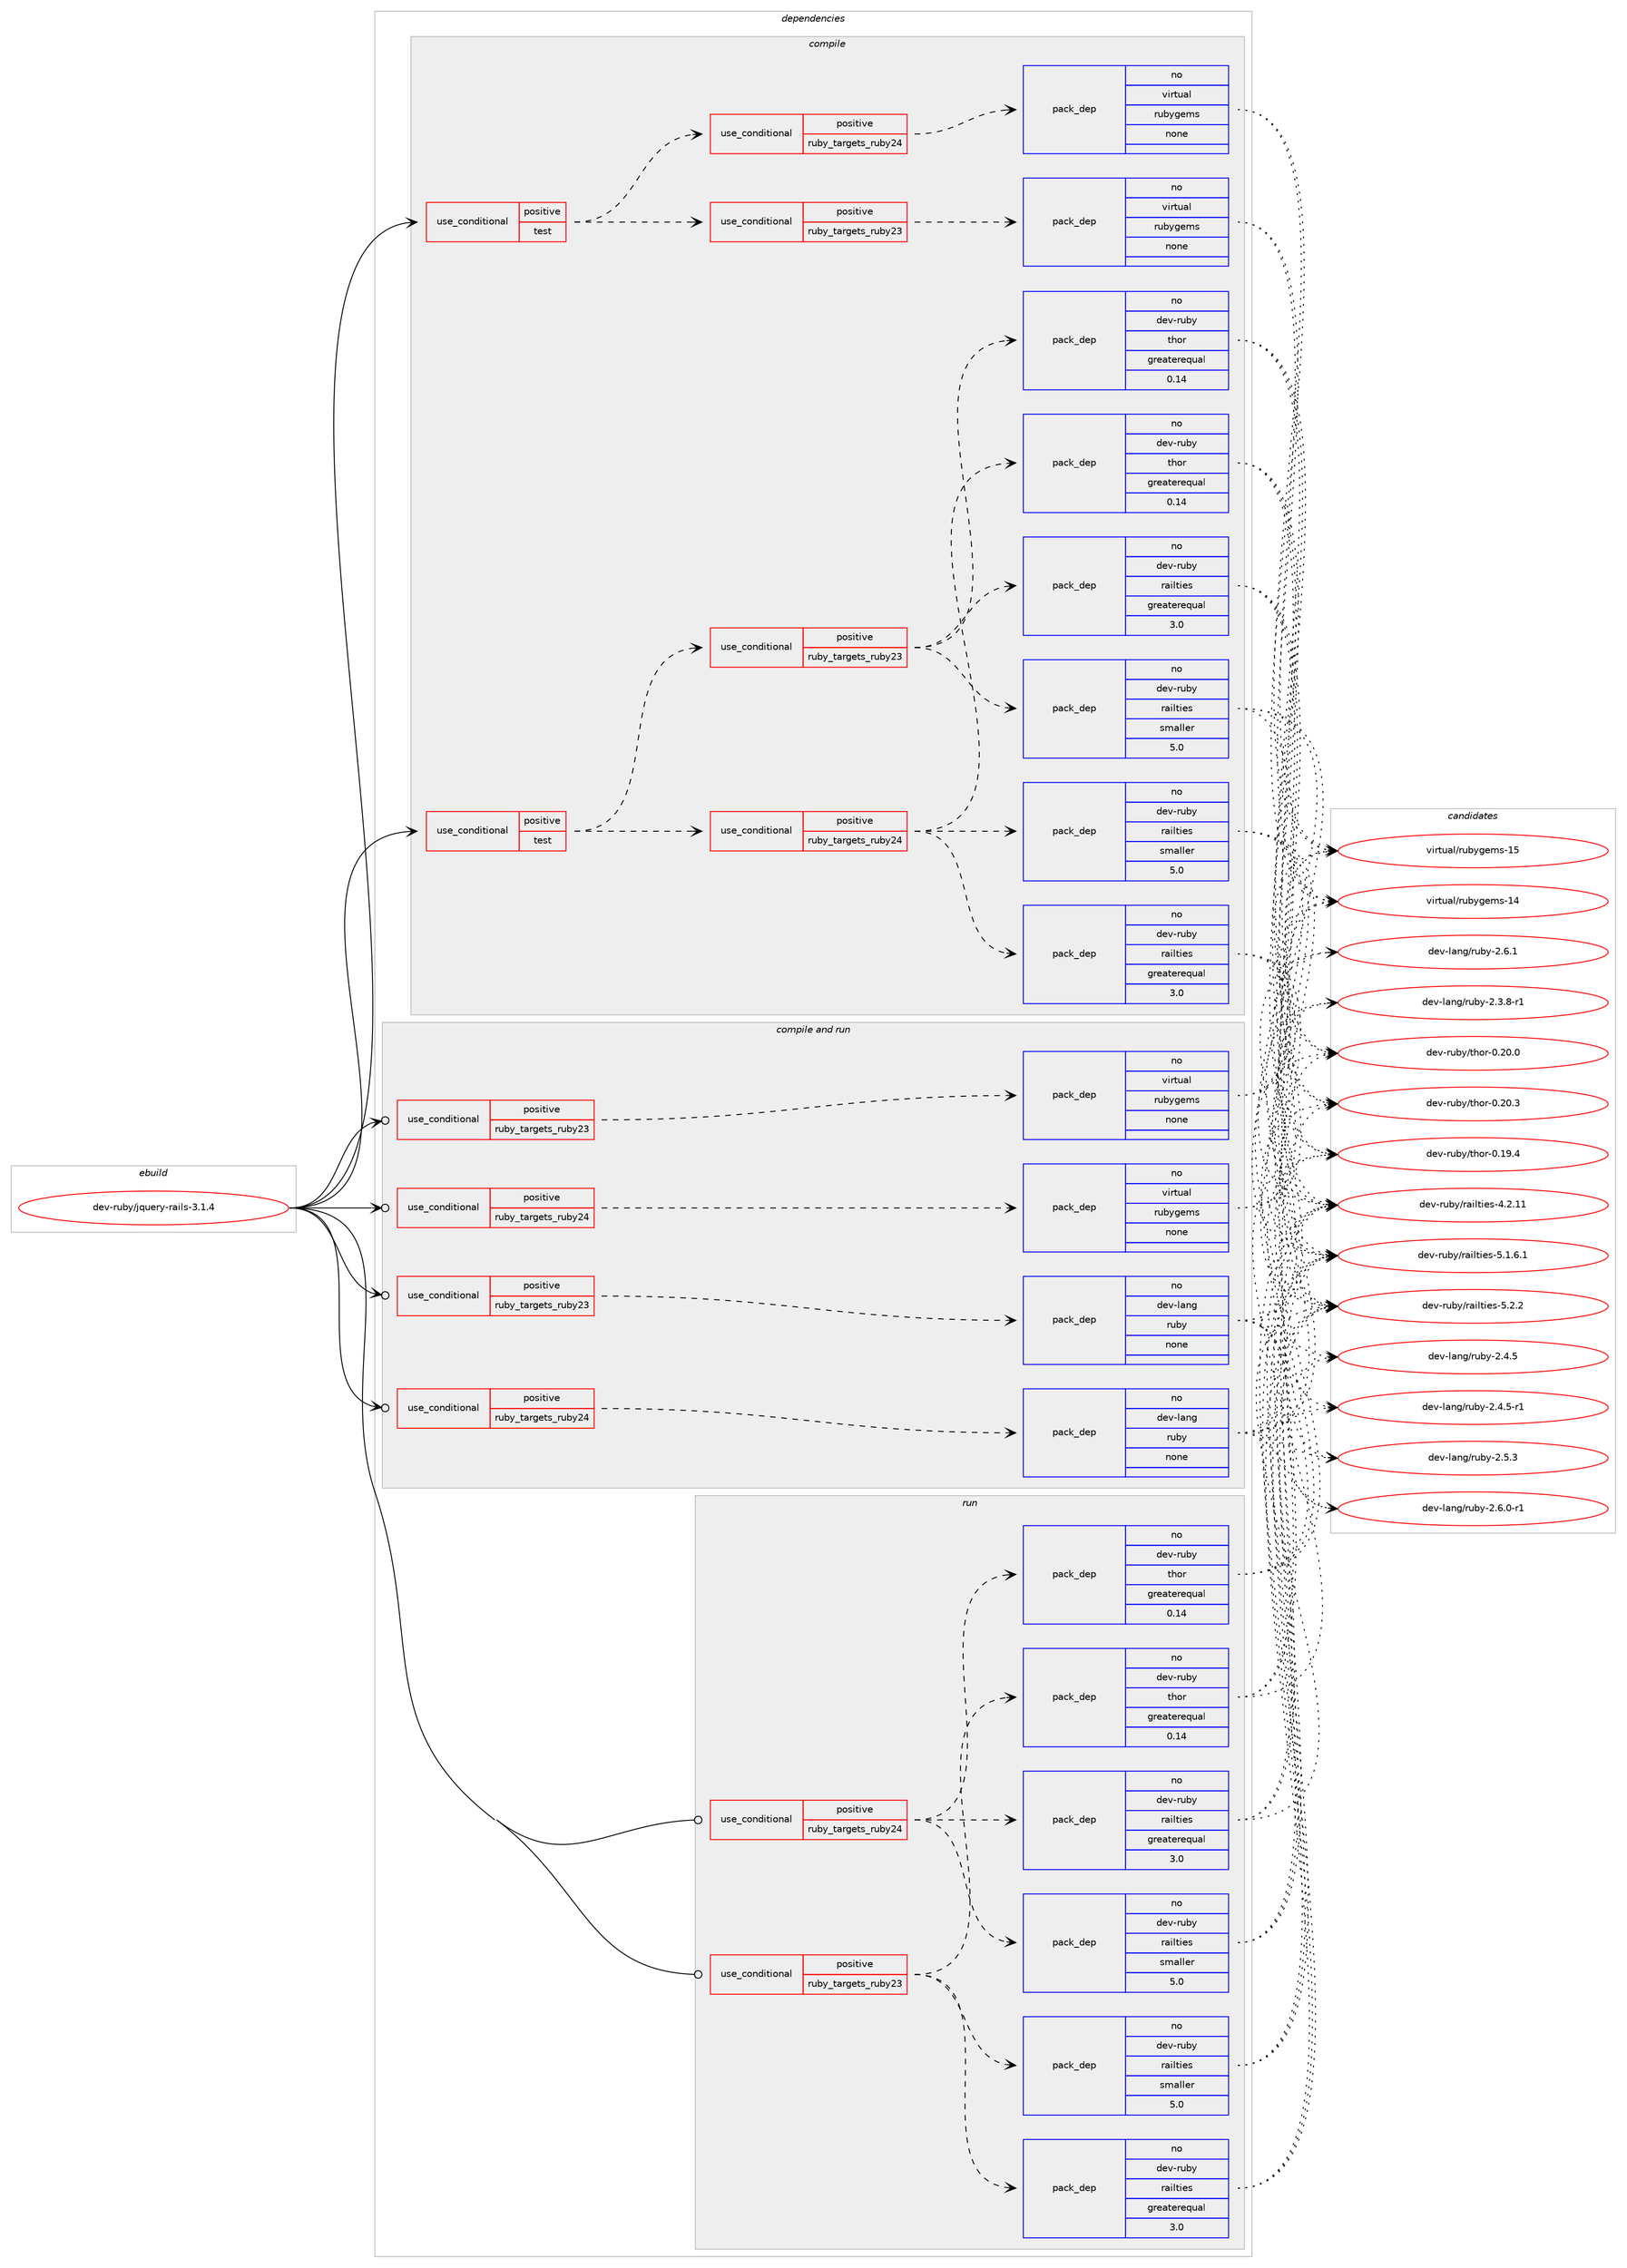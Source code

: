 digraph prolog {

# *************
# Graph options
# *************

newrank=true;
concentrate=true;
compound=true;
graph [rankdir=LR,fontname=Helvetica,fontsize=10,ranksep=1.5];#, ranksep=2.5, nodesep=0.2];
edge  [arrowhead=vee];
node  [fontname=Helvetica,fontsize=10];

# **********
# The ebuild
# **********

subgraph cluster_leftcol {
color=gray;
rank=same;
label=<<i>ebuild</i>>;
id [label="dev-ruby/jquery-rails-3.1.4", color=red, width=4, href="../dev-ruby/jquery-rails-3.1.4.svg"];
}

# ****************
# The dependencies
# ****************

subgraph cluster_midcol {
color=gray;
label=<<i>dependencies</i>>;
subgraph cluster_compile {
fillcolor="#eeeeee";
style=filled;
label=<<i>compile</i>>;
subgraph cond403307 {
dependency1500099 [label=<<TABLE BORDER="0" CELLBORDER="1" CELLSPACING="0" CELLPADDING="4"><TR><TD ROWSPAN="3" CELLPADDING="10">use_conditional</TD></TR><TR><TD>positive</TD></TR><TR><TD>test</TD></TR></TABLE>>, shape=none, color=red];
subgraph cond403308 {
dependency1500100 [label=<<TABLE BORDER="0" CELLBORDER="1" CELLSPACING="0" CELLPADDING="4"><TR><TD ROWSPAN="3" CELLPADDING="10">use_conditional</TD></TR><TR><TD>positive</TD></TR><TR><TD>ruby_targets_ruby23</TD></TR></TABLE>>, shape=none, color=red];
subgraph pack1073341 {
dependency1500101 [label=<<TABLE BORDER="0" CELLBORDER="1" CELLSPACING="0" CELLPADDING="4" WIDTH="220"><TR><TD ROWSPAN="6" CELLPADDING="30">pack_dep</TD></TR><TR><TD WIDTH="110">no</TD></TR><TR><TD>dev-ruby</TD></TR><TR><TD>railties</TD></TR><TR><TD>greaterequal</TD></TR><TR><TD>3.0</TD></TR></TABLE>>, shape=none, color=blue];
}
dependency1500100:e -> dependency1500101:w [weight=20,style="dashed",arrowhead="vee"];
subgraph pack1073342 {
dependency1500102 [label=<<TABLE BORDER="0" CELLBORDER="1" CELLSPACING="0" CELLPADDING="4" WIDTH="220"><TR><TD ROWSPAN="6" CELLPADDING="30">pack_dep</TD></TR><TR><TD WIDTH="110">no</TD></TR><TR><TD>dev-ruby</TD></TR><TR><TD>railties</TD></TR><TR><TD>smaller</TD></TR><TR><TD>5.0</TD></TR></TABLE>>, shape=none, color=blue];
}
dependency1500100:e -> dependency1500102:w [weight=20,style="dashed",arrowhead="vee"];
subgraph pack1073343 {
dependency1500103 [label=<<TABLE BORDER="0" CELLBORDER="1" CELLSPACING="0" CELLPADDING="4" WIDTH="220"><TR><TD ROWSPAN="6" CELLPADDING="30">pack_dep</TD></TR><TR><TD WIDTH="110">no</TD></TR><TR><TD>dev-ruby</TD></TR><TR><TD>thor</TD></TR><TR><TD>greaterequal</TD></TR><TR><TD>0.14</TD></TR></TABLE>>, shape=none, color=blue];
}
dependency1500100:e -> dependency1500103:w [weight=20,style="dashed",arrowhead="vee"];
}
dependency1500099:e -> dependency1500100:w [weight=20,style="dashed",arrowhead="vee"];
subgraph cond403309 {
dependency1500104 [label=<<TABLE BORDER="0" CELLBORDER="1" CELLSPACING="0" CELLPADDING="4"><TR><TD ROWSPAN="3" CELLPADDING="10">use_conditional</TD></TR><TR><TD>positive</TD></TR><TR><TD>ruby_targets_ruby24</TD></TR></TABLE>>, shape=none, color=red];
subgraph pack1073344 {
dependency1500105 [label=<<TABLE BORDER="0" CELLBORDER="1" CELLSPACING="0" CELLPADDING="4" WIDTH="220"><TR><TD ROWSPAN="6" CELLPADDING="30">pack_dep</TD></TR><TR><TD WIDTH="110">no</TD></TR><TR><TD>dev-ruby</TD></TR><TR><TD>railties</TD></TR><TR><TD>greaterequal</TD></TR><TR><TD>3.0</TD></TR></TABLE>>, shape=none, color=blue];
}
dependency1500104:e -> dependency1500105:w [weight=20,style="dashed",arrowhead="vee"];
subgraph pack1073345 {
dependency1500106 [label=<<TABLE BORDER="0" CELLBORDER="1" CELLSPACING="0" CELLPADDING="4" WIDTH="220"><TR><TD ROWSPAN="6" CELLPADDING="30">pack_dep</TD></TR><TR><TD WIDTH="110">no</TD></TR><TR><TD>dev-ruby</TD></TR><TR><TD>railties</TD></TR><TR><TD>smaller</TD></TR><TR><TD>5.0</TD></TR></TABLE>>, shape=none, color=blue];
}
dependency1500104:e -> dependency1500106:w [weight=20,style="dashed",arrowhead="vee"];
subgraph pack1073346 {
dependency1500107 [label=<<TABLE BORDER="0" CELLBORDER="1" CELLSPACING="0" CELLPADDING="4" WIDTH="220"><TR><TD ROWSPAN="6" CELLPADDING="30">pack_dep</TD></TR><TR><TD WIDTH="110">no</TD></TR><TR><TD>dev-ruby</TD></TR><TR><TD>thor</TD></TR><TR><TD>greaterequal</TD></TR><TR><TD>0.14</TD></TR></TABLE>>, shape=none, color=blue];
}
dependency1500104:e -> dependency1500107:w [weight=20,style="dashed",arrowhead="vee"];
}
dependency1500099:e -> dependency1500104:w [weight=20,style="dashed",arrowhead="vee"];
}
id:e -> dependency1500099:w [weight=20,style="solid",arrowhead="vee"];
subgraph cond403310 {
dependency1500108 [label=<<TABLE BORDER="0" CELLBORDER="1" CELLSPACING="0" CELLPADDING="4"><TR><TD ROWSPAN="3" CELLPADDING="10">use_conditional</TD></TR><TR><TD>positive</TD></TR><TR><TD>test</TD></TR></TABLE>>, shape=none, color=red];
subgraph cond403311 {
dependency1500109 [label=<<TABLE BORDER="0" CELLBORDER="1" CELLSPACING="0" CELLPADDING="4"><TR><TD ROWSPAN="3" CELLPADDING="10">use_conditional</TD></TR><TR><TD>positive</TD></TR><TR><TD>ruby_targets_ruby23</TD></TR></TABLE>>, shape=none, color=red];
subgraph pack1073347 {
dependency1500110 [label=<<TABLE BORDER="0" CELLBORDER="1" CELLSPACING="0" CELLPADDING="4" WIDTH="220"><TR><TD ROWSPAN="6" CELLPADDING="30">pack_dep</TD></TR><TR><TD WIDTH="110">no</TD></TR><TR><TD>virtual</TD></TR><TR><TD>rubygems</TD></TR><TR><TD>none</TD></TR><TR><TD></TD></TR></TABLE>>, shape=none, color=blue];
}
dependency1500109:e -> dependency1500110:w [weight=20,style="dashed",arrowhead="vee"];
}
dependency1500108:e -> dependency1500109:w [weight=20,style="dashed",arrowhead="vee"];
subgraph cond403312 {
dependency1500111 [label=<<TABLE BORDER="0" CELLBORDER="1" CELLSPACING="0" CELLPADDING="4"><TR><TD ROWSPAN="3" CELLPADDING="10">use_conditional</TD></TR><TR><TD>positive</TD></TR><TR><TD>ruby_targets_ruby24</TD></TR></TABLE>>, shape=none, color=red];
subgraph pack1073348 {
dependency1500112 [label=<<TABLE BORDER="0" CELLBORDER="1" CELLSPACING="0" CELLPADDING="4" WIDTH="220"><TR><TD ROWSPAN="6" CELLPADDING="30">pack_dep</TD></TR><TR><TD WIDTH="110">no</TD></TR><TR><TD>virtual</TD></TR><TR><TD>rubygems</TD></TR><TR><TD>none</TD></TR><TR><TD></TD></TR></TABLE>>, shape=none, color=blue];
}
dependency1500111:e -> dependency1500112:w [weight=20,style="dashed",arrowhead="vee"];
}
dependency1500108:e -> dependency1500111:w [weight=20,style="dashed",arrowhead="vee"];
}
id:e -> dependency1500108:w [weight=20,style="solid",arrowhead="vee"];
}
subgraph cluster_compileandrun {
fillcolor="#eeeeee";
style=filled;
label=<<i>compile and run</i>>;
subgraph cond403313 {
dependency1500113 [label=<<TABLE BORDER="0" CELLBORDER="1" CELLSPACING="0" CELLPADDING="4"><TR><TD ROWSPAN="3" CELLPADDING="10">use_conditional</TD></TR><TR><TD>positive</TD></TR><TR><TD>ruby_targets_ruby23</TD></TR></TABLE>>, shape=none, color=red];
subgraph pack1073349 {
dependency1500114 [label=<<TABLE BORDER="0" CELLBORDER="1" CELLSPACING="0" CELLPADDING="4" WIDTH="220"><TR><TD ROWSPAN="6" CELLPADDING="30">pack_dep</TD></TR><TR><TD WIDTH="110">no</TD></TR><TR><TD>dev-lang</TD></TR><TR><TD>ruby</TD></TR><TR><TD>none</TD></TR><TR><TD></TD></TR></TABLE>>, shape=none, color=blue];
}
dependency1500113:e -> dependency1500114:w [weight=20,style="dashed",arrowhead="vee"];
}
id:e -> dependency1500113:w [weight=20,style="solid",arrowhead="odotvee"];
subgraph cond403314 {
dependency1500115 [label=<<TABLE BORDER="0" CELLBORDER="1" CELLSPACING="0" CELLPADDING="4"><TR><TD ROWSPAN="3" CELLPADDING="10">use_conditional</TD></TR><TR><TD>positive</TD></TR><TR><TD>ruby_targets_ruby23</TD></TR></TABLE>>, shape=none, color=red];
subgraph pack1073350 {
dependency1500116 [label=<<TABLE BORDER="0" CELLBORDER="1" CELLSPACING="0" CELLPADDING="4" WIDTH="220"><TR><TD ROWSPAN="6" CELLPADDING="30">pack_dep</TD></TR><TR><TD WIDTH="110">no</TD></TR><TR><TD>virtual</TD></TR><TR><TD>rubygems</TD></TR><TR><TD>none</TD></TR><TR><TD></TD></TR></TABLE>>, shape=none, color=blue];
}
dependency1500115:e -> dependency1500116:w [weight=20,style="dashed",arrowhead="vee"];
}
id:e -> dependency1500115:w [weight=20,style="solid",arrowhead="odotvee"];
subgraph cond403315 {
dependency1500117 [label=<<TABLE BORDER="0" CELLBORDER="1" CELLSPACING="0" CELLPADDING="4"><TR><TD ROWSPAN="3" CELLPADDING="10">use_conditional</TD></TR><TR><TD>positive</TD></TR><TR><TD>ruby_targets_ruby24</TD></TR></TABLE>>, shape=none, color=red];
subgraph pack1073351 {
dependency1500118 [label=<<TABLE BORDER="0" CELLBORDER="1" CELLSPACING="0" CELLPADDING="4" WIDTH="220"><TR><TD ROWSPAN="6" CELLPADDING="30">pack_dep</TD></TR><TR><TD WIDTH="110">no</TD></TR><TR><TD>dev-lang</TD></TR><TR><TD>ruby</TD></TR><TR><TD>none</TD></TR><TR><TD></TD></TR></TABLE>>, shape=none, color=blue];
}
dependency1500117:e -> dependency1500118:w [weight=20,style="dashed",arrowhead="vee"];
}
id:e -> dependency1500117:w [weight=20,style="solid",arrowhead="odotvee"];
subgraph cond403316 {
dependency1500119 [label=<<TABLE BORDER="0" CELLBORDER="1" CELLSPACING="0" CELLPADDING="4"><TR><TD ROWSPAN="3" CELLPADDING="10">use_conditional</TD></TR><TR><TD>positive</TD></TR><TR><TD>ruby_targets_ruby24</TD></TR></TABLE>>, shape=none, color=red];
subgraph pack1073352 {
dependency1500120 [label=<<TABLE BORDER="0" CELLBORDER="1" CELLSPACING="0" CELLPADDING="4" WIDTH="220"><TR><TD ROWSPAN="6" CELLPADDING="30">pack_dep</TD></TR><TR><TD WIDTH="110">no</TD></TR><TR><TD>virtual</TD></TR><TR><TD>rubygems</TD></TR><TR><TD>none</TD></TR><TR><TD></TD></TR></TABLE>>, shape=none, color=blue];
}
dependency1500119:e -> dependency1500120:w [weight=20,style="dashed",arrowhead="vee"];
}
id:e -> dependency1500119:w [weight=20,style="solid",arrowhead="odotvee"];
}
subgraph cluster_run {
fillcolor="#eeeeee";
style=filled;
label=<<i>run</i>>;
subgraph cond403317 {
dependency1500121 [label=<<TABLE BORDER="0" CELLBORDER="1" CELLSPACING="0" CELLPADDING="4"><TR><TD ROWSPAN="3" CELLPADDING="10">use_conditional</TD></TR><TR><TD>positive</TD></TR><TR><TD>ruby_targets_ruby23</TD></TR></TABLE>>, shape=none, color=red];
subgraph pack1073353 {
dependency1500122 [label=<<TABLE BORDER="0" CELLBORDER="1" CELLSPACING="0" CELLPADDING="4" WIDTH="220"><TR><TD ROWSPAN="6" CELLPADDING="30">pack_dep</TD></TR><TR><TD WIDTH="110">no</TD></TR><TR><TD>dev-ruby</TD></TR><TR><TD>railties</TD></TR><TR><TD>greaterequal</TD></TR><TR><TD>3.0</TD></TR></TABLE>>, shape=none, color=blue];
}
dependency1500121:e -> dependency1500122:w [weight=20,style="dashed",arrowhead="vee"];
subgraph pack1073354 {
dependency1500123 [label=<<TABLE BORDER="0" CELLBORDER="1" CELLSPACING="0" CELLPADDING="4" WIDTH="220"><TR><TD ROWSPAN="6" CELLPADDING="30">pack_dep</TD></TR><TR><TD WIDTH="110">no</TD></TR><TR><TD>dev-ruby</TD></TR><TR><TD>railties</TD></TR><TR><TD>smaller</TD></TR><TR><TD>5.0</TD></TR></TABLE>>, shape=none, color=blue];
}
dependency1500121:e -> dependency1500123:w [weight=20,style="dashed",arrowhead="vee"];
subgraph pack1073355 {
dependency1500124 [label=<<TABLE BORDER="0" CELLBORDER="1" CELLSPACING="0" CELLPADDING="4" WIDTH="220"><TR><TD ROWSPAN="6" CELLPADDING="30">pack_dep</TD></TR><TR><TD WIDTH="110">no</TD></TR><TR><TD>dev-ruby</TD></TR><TR><TD>thor</TD></TR><TR><TD>greaterequal</TD></TR><TR><TD>0.14</TD></TR></TABLE>>, shape=none, color=blue];
}
dependency1500121:e -> dependency1500124:w [weight=20,style="dashed",arrowhead="vee"];
}
id:e -> dependency1500121:w [weight=20,style="solid",arrowhead="odot"];
subgraph cond403318 {
dependency1500125 [label=<<TABLE BORDER="0" CELLBORDER="1" CELLSPACING="0" CELLPADDING="4"><TR><TD ROWSPAN="3" CELLPADDING="10">use_conditional</TD></TR><TR><TD>positive</TD></TR><TR><TD>ruby_targets_ruby24</TD></TR></TABLE>>, shape=none, color=red];
subgraph pack1073356 {
dependency1500126 [label=<<TABLE BORDER="0" CELLBORDER="1" CELLSPACING="0" CELLPADDING="4" WIDTH="220"><TR><TD ROWSPAN="6" CELLPADDING="30">pack_dep</TD></TR><TR><TD WIDTH="110">no</TD></TR><TR><TD>dev-ruby</TD></TR><TR><TD>railties</TD></TR><TR><TD>greaterequal</TD></TR><TR><TD>3.0</TD></TR></TABLE>>, shape=none, color=blue];
}
dependency1500125:e -> dependency1500126:w [weight=20,style="dashed",arrowhead="vee"];
subgraph pack1073357 {
dependency1500127 [label=<<TABLE BORDER="0" CELLBORDER="1" CELLSPACING="0" CELLPADDING="4" WIDTH="220"><TR><TD ROWSPAN="6" CELLPADDING="30">pack_dep</TD></TR><TR><TD WIDTH="110">no</TD></TR><TR><TD>dev-ruby</TD></TR><TR><TD>railties</TD></TR><TR><TD>smaller</TD></TR><TR><TD>5.0</TD></TR></TABLE>>, shape=none, color=blue];
}
dependency1500125:e -> dependency1500127:w [weight=20,style="dashed",arrowhead="vee"];
subgraph pack1073358 {
dependency1500128 [label=<<TABLE BORDER="0" CELLBORDER="1" CELLSPACING="0" CELLPADDING="4" WIDTH="220"><TR><TD ROWSPAN="6" CELLPADDING="30">pack_dep</TD></TR><TR><TD WIDTH="110">no</TD></TR><TR><TD>dev-ruby</TD></TR><TR><TD>thor</TD></TR><TR><TD>greaterequal</TD></TR><TR><TD>0.14</TD></TR></TABLE>>, shape=none, color=blue];
}
dependency1500125:e -> dependency1500128:w [weight=20,style="dashed",arrowhead="vee"];
}
id:e -> dependency1500125:w [weight=20,style="solid",arrowhead="odot"];
}
}

# **************
# The candidates
# **************

subgraph cluster_choices {
rank=same;
color=gray;
label=<<i>candidates</i>>;

subgraph choice1073341 {
color=black;
nodesep=1;
choice1001011184511411798121471149710510811610510111545524650464949 [label="dev-ruby/railties-4.2.11", color=red, width=4,href="../dev-ruby/railties-4.2.11.svg"];
choice100101118451141179812147114971051081161051011154553464946544649 [label="dev-ruby/railties-5.1.6.1", color=red, width=4,href="../dev-ruby/railties-5.1.6.1.svg"];
choice10010111845114117981214711497105108116105101115455346504650 [label="dev-ruby/railties-5.2.2", color=red, width=4,href="../dev-ruby/railties-5.2.2.svg"];
dependency1500101:e -> choice1001011184511411798121471149710510811610510111545524650464949:w [style=dotted,weight="100"];
dependency1500101:e -> choice100101118451141179812147114971051081161051011154553464946544649:w [style=dotted,weight="100"];
dependency1500101:e -> choice10010111845114117981214711497105108116105101115455346504650:w [style=dotted,weight="100"];
}
subgraph choice1073342 {
color=black;
nodesep=1;
choice1001011184511411798121471149710510811610510111545524650464949 [label="dev-ruby/railties-4.2.11", color=red, width=4,href="../dev-ruby/railties-4.2.11.svg"];
choice100101118451141179812147114971051081161051011154553464946544649 [label="dev-ruby/railties-5.1.6.1", color=red, width=4,href="../dev-ruby/railties-5.1.6.1.svg"];
choice10010111845114117981214711497105108116105101115455346504650 [label="dev-ruby/railties-5.2.2", color=red, width=4,href="../dev-ruby/railties-5.2.2.svg"];
dependency1500102:e -> choice1001011184511411798121471149710510811610510111545524650464949:w [style=dotted,weight="100"];
dependency1500102:e -> choice100101118451141179812147114971051081161051011154553464946544649:w [style=dotted,weight="100"];
dependency1500102:e -> choice10010111845114117981214711497105108116105101115455346504650:w [style=dotted,weight="100"];
}
subgraph choice1073343 {
color=black;
nodesep=1;
choice10010111845114117981214711610411111445484649574652 [label="dev-ruby/thor-0.19.4", color=red, width=4,href="../dev-ruby/thor-0.19.4.svg"];
choice10010111845114117981214711610411111445484650484648 [label="dev-ruby/thor-0.20.0", color=red, width=4,href="../dev-ruby/thor-0.20.0.svg"];
choice10010111845114117981214711610411111445484650484651 [label="dev-ruby/thor-0.20.3", color=red, width=4,href="../dev-ruby/thor-0.20.3.svg"];
dependency1500103:e -> choice10010111845114117981214711610411111445484649574652:w [style=dotted,weight="100"];
dependency1500103:e -> choice10010111845114117981214711610411111445484650484648:w [style=dotted,weight="100"];
dependency1500103:e -> choice10010111845114117981214711610411111445484650484651:w [style=dotted,weight="100"];
}
subgraph choice1073344 {
color=black;
nodesep=1;
choice1001011184511411798121471149710510811610510111545524650464949 [label="dev-ruby/railties-4.2.11", color=red, width=4,href="../dev-ruby/railties-4.2.11.svg"];
choice100101118451141179812147114971051081161051011154553464946544649 [label="dev-ruby/railties-5.1.6.1", color=red, width=4,href="../dev-ruby/railties-5.1.6.1.svg"];
choice10010111845114117981214711497105108116105101115455346504650 [label="dev-ruby/railties-5.2.2", color=red, width=4,href="../dev-ruby/railties-5.2.2.svg"];
dependency1500105:e -> choice1001011184511411798121471149710510811610510111545524650464949:w [style=dotted,weight="100"];
dependency1500105:e -> choice100101118451141179812147114971051081161051011154553464946544649:w [style=dotted,weight="100"];
dependency1500105:e -> choice10010111845114117981214711497105108116105101115455346504650:w [style=dotted,weight="100"];
}
subgraph choice1073345 {
color=black;
nodesep=1;
choice1001011184511411798121471149710510811610510111545524650464949 [label="dev-ruby/railties-4.2.11", color=red, width=4,href="../dev-ruby/railties-4.2.11.svg"];
choice100101118451141179812147114971051081161051011154553464946544649 [label="dev-ruby/railties-5.1.6.1", color=red, width=4,href="../dev-ruby/railties-5.1.6.1.svg"];
choice10010111845114117981214711497105108116105101115455346504650 [label="dev-ruby/railties-5.2.2", color=red, width=4,href="../dev-ruby/railties-5.2.2.svg"];
dependency1500106:e -> choice1001011184511411798121471149710510811610510111545524650464949:w [style=dotted,weight="100"];
dependency1500106:e -> choice100101118451141179812147114971051081161051011154553464946544649:w [style=dotted,weight="100"];
dependency1500106:e -> choice10010111845114117981214711497105108116105101115455346504650:w [style=dotted,weight="100"];
}
subgraph choice1073346 {
color=black;
nodesep=1;
choice10010111845114117981214711610411111445484649574652 [label="dev-ruby/thor-0.19.4", color=red, width=4,href="../dev-ruby/thor-0.19.4.svg"];
choice10010111845114117981214711610411111445484650484648 [label="dev-ruby/thor-0.20.0", color=red, width=4,href="../dev-ruby/thor-0.20.0.svg"];
choice10010111845114117981214711610411111445484650484651 [label="dev-ruby/thor-0.20.3", color=red, width=4,href="../dev-ruby/thor-0.20.3.svg"];
dependency1500107:e -> choice10010111845114117981214711610411111445484649574652:w [style=dotted,weight="100"];
dependency1500107:e -> choice10010111845114117981214711610411111445484650484648:w [style=dotted,weight="100"];
dependency1500107:e -> choice10010111845114117981214711610411111445484650484651:w [style=dotted,weight="100"];
}
subgraph choice1073347 {
color=black;
nodesep=1;
choice118105114116117971084711411798121103101109115454952 [label="virtual/rubygems-14", color=red, width=4,href="../virtual/rubygems-14.svg"];
choice118105114116117971084711411798121103101109115454953 [label="virtual/rubygems-15", color=red, width=4,href="../virtual/rubygems-15.svg"];
dependency1500110:e -> choice118105114116117971084711411798121103101109115454952:w [style=dotted,weight="100"];
dependency1500110:e -> choice118105114116117971084711411798121103101109115454953:w [style=dotted,weight="100"];
}
subgraph choice1073348 {
color=black;
nodesep=1;
choice118105114116117971084711411798121103101109115454952 [label="virtual/rubygems-14", color=red, width=4,href="../virtual/rubygems-14.svg"];
choice118105114116117971084711411798121103101109115454953 [label="virtual/rubygems-15", color=red, width=4,href="../virtual/rubygems-15.svg"];
dependency1500112:e -> choice118105114116117971084711411798121103101109115454952:w [style=dotted,weight="100"];
dependency1500112:e -> choice118105114116117971084711411798121103101109115454953:w [style=dotted,weight="100"];
}
subgraph choice1073349 {
color=black;
nodesep=1;
choice100101118451089711010347114117981214550465146564511449 [label="dev-lang/ruby-2.3.8-r1", color=red, width=4,href="../dev-lang/ruby-2.3.8-r1.svg"];
choice10010111845108971101034711411798121455046524653 [label="dev-lang/ruby-2.4.5", color=red, width=4,href="../dev-lang/ruby-2.4.5.svg"];
choice100101118451089711010347114117981214550465246534511449 [label="dev-lang/ruby-2.4.5-r1", color=red, width=4,href="../dev-lang/ruby-2.4.5-r1.svg"];
choice10010111845108971101034711411798121455046534651 [label="dev-lang/ruby-2.5.3", color=red, width=4,href="../dev-lang/ruby-2.5.3.svg"];
choice100101118451089711010347114117981214550465446484511449 [label="dev-lang/ruby-2.6.0-r1", color=red, width=4,href="../dev-lang/ruby-2.6.0-r1.svg"];
choice10010111845108971101034711411798121455046544649 [label="dev-lang/ruby-2.6.1", color=red, width=4,href="../dev-lang/ruby-2.6.1.svg"];
dependency1500114:e -> choice100101118451089711010347114117981214550465146564511449:w [style=dotted,weight="100"];
dependency1500114:e -> choice10010111845108971101034711411798121455046524653:w [style=dotted,weight="100"];
dependency1500114:e -> choice100101118451089711010347114117981214550465246534511449:w [style=dotted,weight="100"];
dependency1500114:e -> choice10010111845108971101034711411798121455046534651:w [style=dotted,weight="100"];
dependency1500114:e -> choice100101118451089711010347114117981214550465446484511449:w [style=dotted,weight="100"];
dependency1500114:e -> choice10010111845108971101034711411798121455046544649:w [style=dotted,weight="100"];
}
subgraph choice1073350 {
color=black;
nodesep=1;
choice118105114116117971084711411798121103101109115454952 [label="virtual/rubygems-14", color=red, width=4,href="../virtual/rubygems-14.svg"];
choice118105114116117971084711411798121103101109115454953 [label="virtual/rubygems-15", color=red, width=4,href="../virtual/rubygems-15.svg"];
dependency1500116:e -> choice118105114116117971084711411798121103101109115454952:w [style=dotted,weight="100"];
dependency1500116:e -> choice118105114116117971084711411798121103101109115454953:w [style=dotted,weight="100"];
}
subgraph choice1073351 {
color=black;
nodesep=1;
choice100101118451089711010347114117981214550465146564511449 [label="dev-lang/ruby-2.3.8-r1", color=red, width=4,href="../dev-lang/ruby-2.3.8-r1.svg"];
choice10010111845108971101034711411798121455046524653 [label="dev-lang/ruby-2.4.5", color=red, width=4,href="../dev-lang/ruby-2.4.5.svg"];
choice100101118451089711010347114117981214550465246534511449 [label="dev-lang/ruby-2.4.5-r1", color=red, width=4,href="../dev-lang/ruby-2.4.5-r1.svg"];
choice10010111845108971101034711411798121455046534651 [label="dev-lang/ruby-2.5.3", color=red, width=4,href="../dev-lang/ruby-2.5.3.svg"];
choice100101118451089711010347114117981214550465446484511449 [label="dev-lang/ruby-2.6.0-r1", color=red, width=4,href="../dev-lang/ruby-2.6.0-r1.svg"];
choice10010111845108971101034711411798121455046544649 [label="dev-lang/ruby-2.6.1", color=red, width=4,href="../dev-lang/ruby-2.6.1.svg"];
dependency1500118:e -> choice100101118451089711010347114117981214550465146564511449:w [style=dotted,weight="100"];
dependency1500118:e -> choice10010111845108971101034711411798121455046524653:w [style=dotted,weight="100"];
dependency1500118:e -> choice100101118451089711010347114117981214550465246534511449:w [style=dotted,weight="100"];
dependency1500118:e -> choice10010111845108971101034711411798121455046534651:w [style=dotted,weight="100"];
dependency1500118:e -> choice100101118451089711010347114117981214550465446484511449:w [style=dotted,weight="100"];
dependency1500118:e -> choice10010111845108971101034711411798121455046544649:w [style=dotted,weight="100"];
}
subgraph choice1073352 {
color=black;
nodesep=1;
choice118105114116117971084711411798121103101109115454952 [label="virtual/rubygems-14", color=red, width=4,href="../virtual/rubygems-14.svg"];
choice118105114116117971084711411798121103101109115454953 [label="virtual/rubygems-15", color=red, width=4,href="../virtual/rubygems-15.svg"];
dependency1500120:e -> choice118105114116117971084711411798121103101109115454952:w [style=dotted,weight="100"];
dependency1500120:e -> choice118105114116117971084711411798121103101109115454953:w [style=dotted,weight="100"];
}
subgraph choice1073353 {
color=black;
nodesep=1;
choice1001011184511411798121471149710510811610510111545524650464949 [label="dev-ruby/railties-4.2.11", color=red, width=4,href="../dev-ruby/railties-4.2.11.svg"];
choice100101118451141179812147114971051081161051011154553464946544649 [label="dev-ruby/railties-5.1.6.1", color=red, width=4,href="../dev-ruby/railties-5.1.6.1.svg"];
choice10010111845114117981214711497105108116105101115455346504650 [label="dev-ruby/railties-5.2.2", color=red, width=4,href="../dev-ruby/railties-5.2.2.svg"];
dependency1500122:e -> choice1001011184511411798121471149710510811610510111545524650464949:w [style=dotted,weight="100"];
dependency1500122:e -> choice100101118451141179812147114971051081161051011154553464946544649:w [style=dotted,weight="100"];
dependency1500122:e -> choice10010111845114117981214711497105108116105101115455346504650:w [style=dotted,weight="100"];
}
subgraph choice1073354 {
color=black;
nodesep=1;
choice1001011184511411798121471149710510811610510111545524650464949 [label="dev-ruby/railties-4.2.11", color=red, width=4,href="../dev-ruby/railties-4.2.11.svg"];
choice100101118451141179812147114971051081161051011154553464946544649 [label="dev-ruby/railties-5.1.6.1", color=red, width=4,href="../dev-ruby/railties-5.1.6.1.svg"];
choice10010111845114117981214711497105108116105101115455346504650 [label="dev-ruby/railties-5.2.2", color=red, width=4,href="../dev-ruby/railties-5.2.2.svg"];
dependency1500123:e -> choice1001011184511411798121471149710510811610510111545524650464949:w [style=dotted,weight="100"];
dependency1500123:e -> choice100101118451141179812147114971051081161051011154553464946544649:w [style=dotted,weight="100"];
dependency1500123:e -> choice10010111845114117981214711497105108116105101115455346504650:w [style=dotted,weight="100"];
}
subgraph choice1073355 {
color=black;
nodesep=1;
choice10010111845114117981214711610411111445484649574652 [label="dev-ruby/thor-0.19.4", color=red, width=4,href="../dev-ruby/thor-0.19.4.svg"];
choice10010111845114117981214711610411111445484650484648 [label="dev-ruby/thor-0.20.0", color=red, width=4,href="../dev-ruby/thor-0.20.0.svg"];
choice10010111845114117981214711610411111445484650484651 [label="dev-ruby/thor-0.20.3", color=red, width=4,href="../dev-ruby/thor-0.20.3.svg"];
dependency1500124:e -> choice10010111845114117981214711610411111445484649574652:w [style=dotted,weight="100"];
dependency1500124:e -> choice10010111845114117981214711610411111445484650484648:w [style=dotted,weight="100"];
dependency1500124:e -> choice10010111845114117981214711610411111445484650484651:w [style=dotted,weight="100"];
}
subgraph choice1073356 {
color=black;
nodesep=1;
choice1001011184511411798121471149710510811610510111545524650464949 [label="dev-ruby/railties-4.2.11", color=red, width=4,href="../dev-ruby/railties-4.2.11.svg"];
choice100101118451141179812147114971051081161051011154553464946544649 [label="dev-ruby/railties-5.1.6.1", color=red, width=4,href="../dev-ruby/railties-5.1.6.1.svg"];
choice10010111845114117981214711497105108116105101115455346504650 [label="dev-ruby/railties-5.2.2", color=red, width=4,href="../dev-ruby/railties-5.2.2.svg"];
dependency1500126:e -> choice1001011184511411798121471149710510811610510111545524650464949:w [style=dotted,weight="100"];
dependency1500126:e -> choice100101118451141179812147114971051081161051011154553464946544649:w [style=dotted,weight="100"];
dependency1500126:e -> choice10010111845114117981214711497105108116105101115455346504650:w [style=dotted,weight="100"];
}
subgraph choice1073357 {
color=black;
nodesep=1;
choice1001011184511411798121471149710510811610510111545524650464949 [label="dev-ruby/railties-4.2.11", color=red, width=4,href="../dev-ruby/railties-4.2.11.svg"];
choice100101118451141179812147114971051081161051011154553464946544649 [label="dev-ruby/railties-5.1.6.1", color=red, width=4,href="../dev-ruby/railties-5.1.6.1.svg"];
choice10010111845114117981214711497105108116105101115455346504650 [label="dev-ruby/railties-5.2.2", color=red, width=4,href="../dev-ruby/railties-5.2.2.svg"];
dependency1500127:e -> choice1001011184511411798121471149710510811610510111545524650464949:w [style=dotted,weight="100"];
dependency1500127:e -> choice100101118451141179812147114971051081161051011154553464946544649:w [style=dotted,weight="100"];
dependency1500127:e -> choice10010111845114117981214711497105108116105101115455346504650:w [style=dotted,weight="100"];
}
subgraph choice1073358 {
color=black;
nodesep=1;
choice10010111845114117981214711610411111445484649574652 [label="dev-ruby/thor-0.19.4", color=red, width=4,href="../dev-ruby/thor-0.19.4.svg"];
choice10010111845114117981214711610411111445484650484648 [label="dev-ruby/thor-0.20.0", color=red, width=4,href="../dev-ruby/thor-0.20.0.svg"];
choice10010111845114117981214711610411111445484650484651 [label="dev-ruby/thor-0.20.3", color=red, width=4,href="../dev-ruby/thor-0.20.3.svg"];
dependency1500128:e -> choice10010111845114117981214711610411111445484649574652:w [style=dotted,weight="100"];
dependency1500128:e -> choice10010111845114117981214711610411111445484650484648:w [style=dotted,weight="100"];
dependency1500128:e -> choice10010111845114117981214711610411111445484650484651:w [style=dotted,weight="100"];
}
}

}
